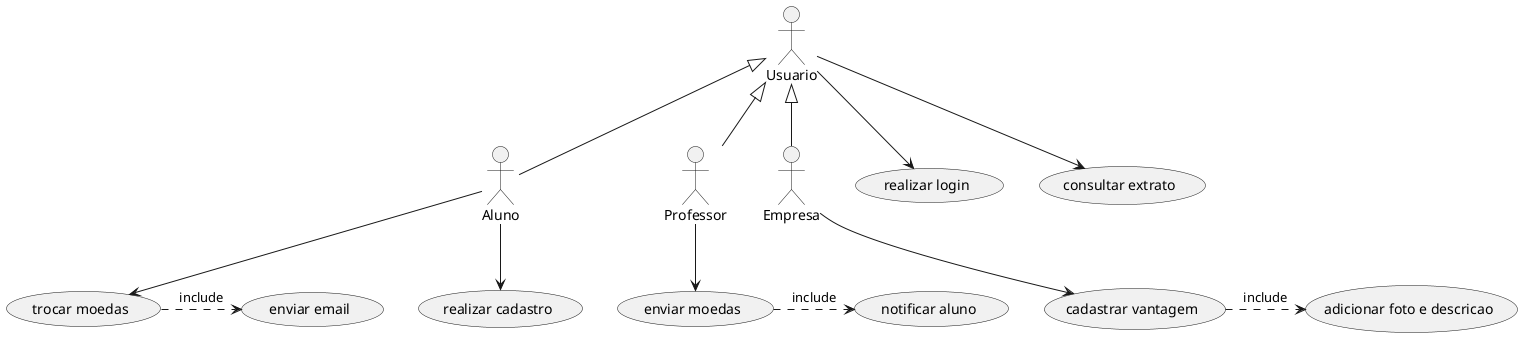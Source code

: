 @startuml

:Usuario:
:Aluno:
:Professor:
:Empresa: 

Usuario <|-- Aluno
Usuario <|-- Professor
Usuario <|-- Empresa

Usuario --> (realizar login)
Usuario --> (consultar extrato)

Aluno --> (realizar cadastro)
Aluno --> (trocar moedas)

Professor --> (enviar moedas)

Empresa --> (cadastrar vantagem)

(trocar moedas) .> (enviar email) : include
(enviar moedas) .> (notificar aluno) : include
(cadastrar vantagem) .> (adicionar foto e descricao) : include


@enduml